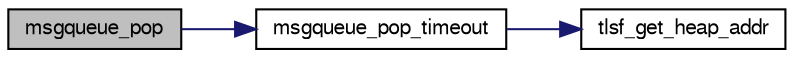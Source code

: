 digraph "msgqueue_pop"
{
  edge [fontname="FreeSans",fontsize="10",labelfontname="FreeSans",labelfontsize="10"];
  node [fontname="FreeSans",fontsize="10",shape=record];
  rankdir="LR";
  Node1 [label="msgqueue_pop",height=0.2,width=0.4,color="black", fillcolor="grey75", style="filled", fontcolor="black"];
  Node1 -> Node2 [color="midnightblue",fontsize="10",style="solid",fontname="FreeSans"];
  Node2 [label="msgqueue_pop_timeout",height=0.2,width=0.4,color="black", fillcolor="white", style="filled",URL="$msg__queue_8c.html#a38dd61b3d9daa051032159c2473eb2cc",tooltip="receive message specifying timeout "];
  Node2 -> Node3 [color="midnightblue",fontsize="10",style="solid",fontname="FreeSans"];
  Node3 [label="tlsf_get_heap_addr",height=0.2,width=0.4,color="black", fillcolor="white", style="filled",URL="$tlsf__malloc__arch_8c.html#a1324770050af7b18bce649d036612cf1"];
}
